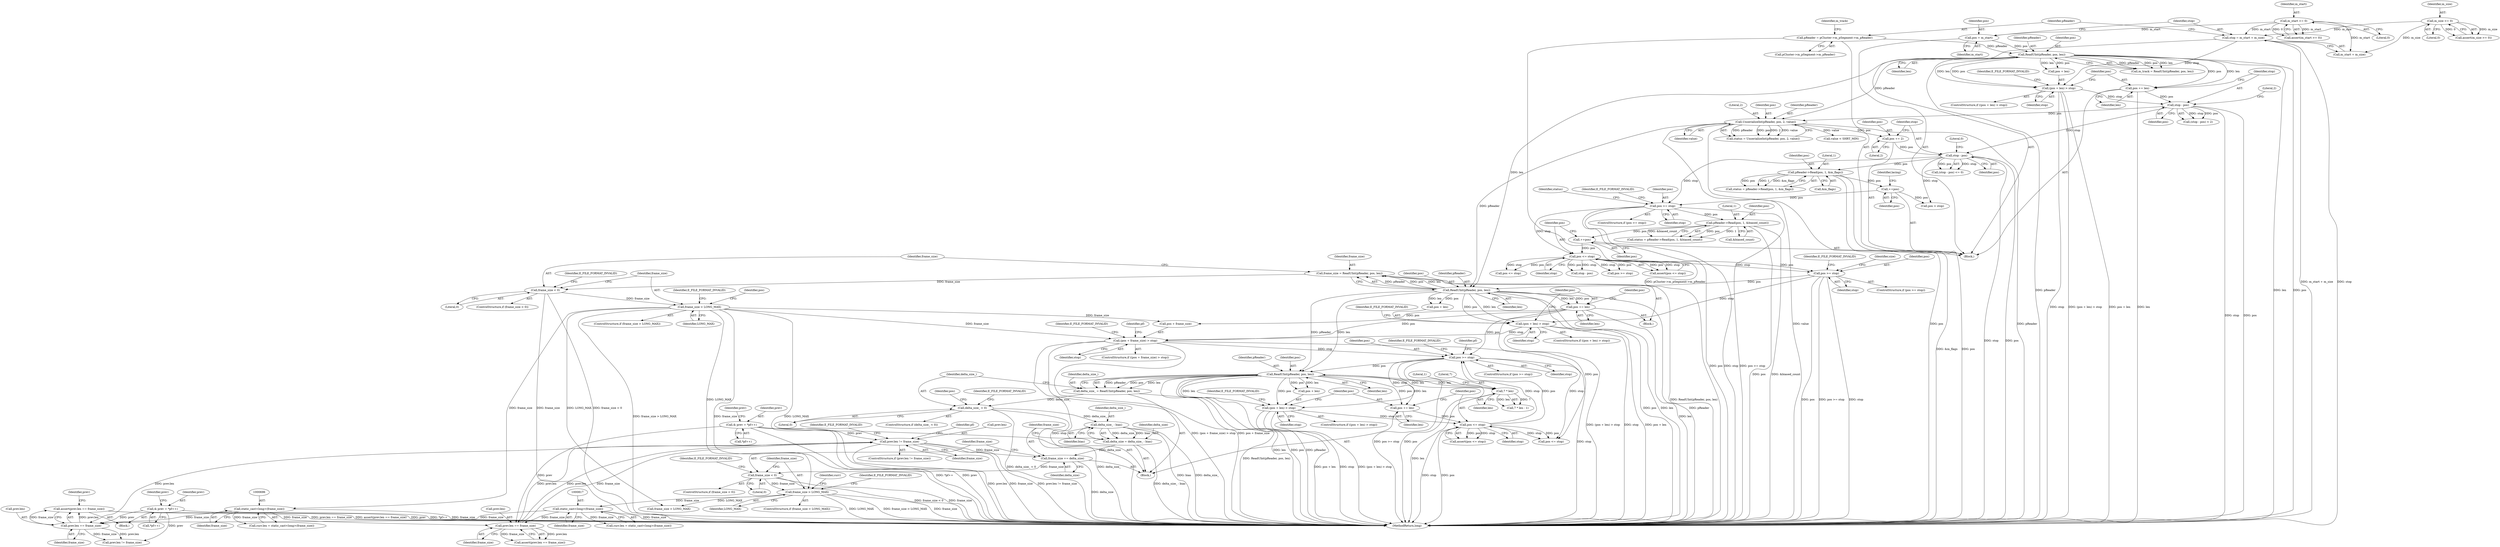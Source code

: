digraph "0_Android_cc274e2abe8b2a6698a5c47d8aa4bb45f1f9538d_33@API" {
"1000841" [label="(Call,assert(prev.len == frame_size))"];
"1000842" [label="(Call,prev.len == frame_size)"];
"1000733" [label="(Call,prev.len != frame_size)"];
"1000721" [label="(Call,& prev = *pf++)"];
"1000727" [label="(Call,prev.len == frame_size)"];
"1000695" [label="(Call,static_cast<long>(frame_size))"];
"1000647" [label="(Call,frame_size > LONG_MAX)"];
"1000641" [label="(Call,frame_size < 0)"];
"1000634" [label="(Call,frame_size = ReadUInt(pReader, pos, len))"];
"1000636" [label="(Call,ReadUInt(pReader, pos, len))"];
"1000212" [label="(Call,UnserializeInt(pReader, pos, 2, value))"];
"1000179" [label="(Call,ReadUInt(pReader, pos, len))"];
"1000170" [label="(Call,pReader = pCluster->m_pSegment->m_pReader)"];
"1000160" [label="(Call,pos = m_start)"];
"1000140" [label="(Call,m_start >= 0)"];
"1000202" [label="(Call,stop - pos)"];
"1000190" [label="(Call,(pos + len) > stop)"];
"1000164" [label="(Call,stop = m_start + m_size)"];
"1000144" [label="(Call,m_size >= 0)"];
"1000197" [label="(Call,pos += len)"];
"1000620" [label="(Call,pos >= stop)"];
"1000342" [label="(Call,pos <= stop)"];
"1000339" [label="(Call,++pos)"];
"1000330" [label="(Call,pReader->Read(pos, 1, &biased_count))"];
"1000322" [label="(Call,pos >= stop)"];
"1000269" [label="(Call,++pos)"];
"1000251" [label="(Call,pReader->Read(pos, 1, &m_flags))"];
"1000243" [label="(Call,stop - pos)"];
"1000238" [label="(Call,pos += 2)"];
"1000816" [label="(Call,static_cast<long>(frame_size))"];
"1000807" [label="(Call,frame_size > LONG_MAX)"];
"1000801" [label="(Call,frame_size < 0)"];
"1000797" [label="(Call,frame_size += delta_size)"];
"1000792" [label="(Call,delta_size = delta_size_ - bias)"];
"1000794" [label="(Call,delta_size_ - bias)"];
"1000762" [label="(Call,delta_size_ < 0)"];
"1000755" [label="(Call,delta_size_ = ReadUInt(pReader, pos, len))"];
"1000757" [label="(Call,ReadUInt(pReader, pos, len))"];
"1000711" [label="(Call,pos >= stop)"];
"1000779" [label="(Call,pos <= stop)"];
"1000775" [label="(Call,pos += len)"];
"1000768" [label="(Call,(pos + len) > stop)"];
"1000660" [label="(Call,pos += len)"];
"1000664" [label="(Call,(pos + frame_size) > stop)"];
"1000653" [label="(Call,(pos + len) > stop)"];
"1000786" [label="(Call,7 * len)"];
"1000836" [label="(Call,& prev = *pf++)"];
"1000643" [label="(Literal,0)"];
"1000177" [label="(Call,m_track = ReadUInt(pReader, pos, len))"];
"1000797" [label="(Call,frame_size += delta_size)"];
"1000243" [label="(Call,stop - pos)"];
"1000254" [label="(Call,&m_flags)"];
"1000841" [label="(Call,assert(prev.len == frame_size))"];
"1000764" [label="(Literal,0)"];
"1000808" [label="(Identifier,frame_size)"];
"1000269" [label="(Call,++pos)"];
"1000762" [label="(Call,delta_size_ < 0)"];
"1000769" [label="(Call,pos + len)"];
"1000809" [label="(Identifier,LONG_MAX)"];
"1000321" [label="(ControlStructure,if (pos >= stop))"];
"1000170" [label="(Call,pReader = pCluster->m_pSegment->m_pReader)"];
"1000660" [label="(Call,pos += len)"];
"1000222" [label="(Call,value < SHRT_MIN)"];
"1000332" [label="(Literal,1)"];
"1000763" [label="(Identifier,delta_size_)"];
"1000756" [label="(Identifier,delta_size_)"];
"1000322" [label="(Call,pos >= stop)"];
"1000723" [label="(Call,*pf++)"];
"1000728" [label="(Call,prev.len)"];
"1000761" [label="(ControlStructure,if (delta_size_ < 0))"];
"1000659" [label="(Identifier,E_FILE_FORMAT_INVALID)"];
"1000734" [label="(Call,prev.len)"];
"1000722" [label="(Identifier,prev)"];
"1000636" [label="(Call,ReadUInt(pReader, pos, len))"];
"1000249" [label="(Call,status = pReader->Read(pos, 1, &m_flags))"];
"1000344" [label="(Identifier,stop)"];
"1000545" [label="(Call,stop - pos)"];
"1000210" [label="(Call,status = UnserializeInt(pReader, pos, 2, value))"];
"1000709" [label="(Block,)"];
"1000614" [label="(Block,)"];
"1000331" [label="(Identifier,pos)"];
"1000171" [label="(Identifier,pReader)"];
"1000645" [label="(Identifier,E_FILE_FORMAT_INVALID)"];
"1000178" [label="(Identifier,m_track)"];
"1000199" [label="(Identifier,len)"];
"1000814" [label="(Identifier,curr)"];
"1000767" [label="(ControlStructure,if ((pos + len) > stop))"];
"1000661" [label="(Identifier,pos)"];
"1000794" [label="(Call,delta_size_ - bias)"];
"1000246" [label="(Literal,0)"];
"1000212" [label="(Call,UnserializeInt(pReader, pos, 2, value))"];
"1000787" [label="(Literal,7)"];
"1000641" [label="(Call,frame_size < 0)"];
"1000768" [label="(Call,(pos + len) > stop)"];
"1000161" [label="(Identifier,pos)"];
"1000777" [label="(Identifier,len)"];
"1000760" [label="(Identifier,len)"];
"1000333" [label="(Call,&biased_count)"];
"1000620" [label="(Call,pos >= stop)"];
"1000800" [label="(ControlStructure,if (frame_size < 0))"];
"1000718" [label="(Identifier,pf)"];
"1000759" [label="(Identifier,pos)"];
"1000146" [label="(Literal,0)"];
"1000343" [label="(Identifier,pos)"];
"1000328" [label="(Call,status = pReader->Read(pos, 1, &biased_count))"];
"1000837" [label="(Identifier,prev)"];
"1000242" [label="(Call,(stop - pos) <= 0)"];
"1000323" [label="(Identifier,pos)"];
"1000665" [label="(Call,pos + frame_size)"];
"1000245" [label="(Identifier,pos)"];
"1000666" [label="(Identifier,pos)"];
"1000179" [label="(Call,ReadUInt(pReader, pos, len))"];
"1000755" [label="(Call,delta_size_ = ReadUInt(pReader, pos, len))"];
"1000329" [label="(Identifier,status)"];
"1000180" [label="(Identifier,pReader)"];
"1000144" [label="(Call,m_size >= 0)"];
"1000846" [label="(Identifier,frame_size)"];
"1000635" [label="(Identifier,frame_size)"];
"1000757" [label="(Call,ReadUInt(pReader, pos, len))"];
"1000758" [label="(Identifier,pReader)"];
"1000712" [label="(Identifier,pos)"];
"1000205" [label="(Literal,2)"];
"1000649" [label="(Identifier,LONG_MAX)"];
"1000642" [label="(Identifier,frame_size)"];
"1000638" [label="(Identifier,pos)"];
"1000766" [label="(Identifier,E_FILE_FORMAT_INVALID)"];
"1000805" [label="(Identifier,E_FILE_FORMAT_INVALID)"];
"1000203" [label="(Identifier,stop)"];
"1000634" [label="(Call,frame_size = ReadUInt(pReader, pos, len))"];
"1000244" [label="(Identifier,stop)"];
"1000732" [label="(ControlStructure,if (prev.len != frame_size))"];
"1000190" [label="(Call,(pos + len) > stop)"];
"1000737" [label="(Identifier,frame_size)"];
"1000621" [label="(Identifier,pos)"];
"1000788" [label="(Identifier,len)"];
"1000710" [label="(ControlStructure,if (pos >= stop))"];
"1000162" [label="(Identifier,m_start)"];
"1000202" [label="(Call,stop - pos)"];
"1000818" [label="(Identifier,frame_size)"];
"1000143" [label="(Call,assert(m_size >= 0))"];
"1000770" [label="(Identifier,pos)"];
"1000713" [label="(Identifier,stop)"];
"1000216" [label="(Identifier,value)"];
"1000774" [label="(Identifier,E_FILE_FORMAT_INVALID)"];
"1000836" [label="(Call,& prev = *pf++)"];
"1000727" [label="(Call,prev.len == frame_size)"];
"1000942" [label="(MethodReturn,long)"];
"1000238" [label="(Call,pos += 2)"];
"1000141" [label="(Identifier,m_start)"];
"1000277" [label="(Call,pos > stop)"];
"1000711" [label="(Call,pos >= stop)"];
"1000624" [label="(Identifier,E_FILE_FORMAT_INVALID)"];
"1000172" [label="(Call,pCluster->m_pSegment->m_pReader)"];
"1000793" [label="(Identifier,delta_size)"];
"1000786" [label="(Call,7 * len)"];
"1000779" [label="(Call,pos <= stop)"];
"1000191" [label="(Call,pos + len)"];
"1000140" [label="(Call,m_start >= 0)"];
"1000392" [label="(Call,pos >= stop)"];
"1000273" [label="(Identifier,lacing)"];
"1000843" [label="(Call,prev.len)"];
"1000122" [label="(Block,)"];
"1000139" [label="(Call,assert(m_start >= 0))"];
"1000828" [label="(Call,pos <= stop)"];
"1000251" [label="(Call,pReader->Read(pos, 1, &m_flags))"];
"1000739" [label="(Identifier,E_FILE_FORMAT_INVALID)"];
"1000324" [label="(Identifier,stop)"];
"1000662" [label="(Identifier,len)"];
"1000270" [label="(Identifier,pos)"];
"1000775" [label="(Call,pos += len)"];
"1000842" [label="(Call,prev.len == frame_size)"];
"1000781" [label="(Identifier,stop)"];
"1000647" [label="(Call,frame_size > LONG_MAX)"];
"1000213" [label="(Identifier,pReader)"];
"1000198" [label="(Identifier,pos)"];
"1000622" [label="(Identifier,stop)"];
"1000657" [label="(Identifier,stop)"];
"1000776" [label="(Identifier,pos)"];
"1000731" [label="(Identifier,frame_size)"];
"1000330" [label="(Call,pReader->Read(pos, 1, &biased_count))"];
"1000664" [label="(Call,(pos + frame_size) > stop)"];
"1000721" [label="(Call,& prev = *pf++)"];
"1000215" [label="(Literal,2)"];
"1000803" [label="(Literal,0)"];
"1000785" [label="(Call,7 * len - 1)"];
"1000651" [label="(Identifier,E_FILE_FORMAT_INVALID)"];
"1000326" [label="(Identifier,E_FILE_FORMAT_INVALID)"];
"1000802" [label="(Identifier,frame_size)"];
"1000668" [label="(Identifier,stop)"];
"1000652" [label="(ControlStructure,if ((pos + len) > stop))"];
"1000640" [label="(ControlStructure,if (frame_size < 0))"];
"1000339" [label="(Call,++pos)"];
"1000801" [label="(Call,frame_size < 0)"];
"1000778" [label="(Call,assert(pos <= stop))"];
"1000619" [label="(ControlStructure,if (pos >= stop))"];
"1000789" [label="(Literal,1)"];
"1000695" [label="(Call,static_cast<long>(frame_size))"];
"1000341" [label="(Call,assert(pos <= stop))"];
"1000204" [label="(Identifier,pos)"];
"1000733" [label="(Call,prev.len != frame_size)"];
"1000201" [label="(Call,(stop - pos) < 2)"];
"1000239" [label="(Identifier,pos)"];
"1000807" [label="(Call,frame_size > LONG_MAX)"];
"1000697" [label="(Identifier,frame_size)"];
"1000639" [label="(Identifier,len)"];
"1000189" [label="(ControlStructure,if ((pos + len) > stop))"];
"1000627" [label="(Identifier,size)"];
"1000182" [label="(Identifier,len)"];
"1000729" [label="(Identifier,prev)"];
"1000637" [label="(Identifier,pReader)"];
"1000653" [label="(Call,(pos + len) > stop)"];
"1000197" [label="(Call,pos += len)"];
"1000165" [label="(Identifier,stop)"];
"1000655" [label="(Identifier,pos)"];
"1000164" [label="(Call,stop = m_start + m_size)"];
"1000772" [label="(Identifier,stop)"];
"1000850" [label="(Identifier,prev)"];
"1000648" [label="(Identifier,frame_size)"];
"1000715" [label="(Identifier,E_FILE_FORMAT_INVALID)"];
"1000726" [label="(Call,assert(prev.len == frame_size))"];
"1000798" [label="(Identifier,frame_size)"];
"1000194" [label="(Identifier,stop)"];
"1000214" [label="(Identifier,pos)"];
"1000166" [label="(Call,m_start + m_size)"];
"1000448" [label="(Call,pos <= stop)"];
"1000654" [label="(Call,pos + len)"];
"1000160" [label="(Call,pos = m_start)"];
"1000838" [label="(Call,*pf++)"];
"1000795" [label="(Identifier,delta_size_)"];
"1000252" [label="(Identifier,pos)"];
"1000796" [label="(Identifier,bias)"];
"1000780" [label="(Identifier,pos)"];
"1000811" [label="(Identifier,E_FILE_FORMAT_INVALID)"];
"1000342" [label="(Call,pos <= stop)"];
"1000181" [label="(Identifier,pos)"];
"1000816" [label="(Call,static_cast<long>(frame_size))"];
"1000792" [label="(Call,delta_size = delta_size_ - bias)"];
"1000663" [label="(ControlStructure,if ((pos + frame_size) > stop))"];
"1000253" [label="(Literal,1)"];
"1000673" [label="(Identifier,pf)"];
"1000742" [label="(Identifier,pf)"];
"1000646" [label="(ControlStructure,if (frame_size > LONG_MAX))"];
"1000844" [label="(Identifier,prev)"];
"1000691" [label="(Call,curr.len = static_cast<long>(frame_size))"];
"1000799" [label="(Identifier,delta_size)"];
"1000670" [label="(Identifier,E_FILE_FORMAT_INVALID)"];
"1000848" [label="(Call,prev.len != frame_size)"];
"1000240" [label="(Literal,2)"];
"1000340" [label="(Identifier,pos)"];
"1000142" [label="(Literal,0)"];
"1000826" [label="(Block,)"];
"1000196" [label="(Identifier,E_FILE_FORMAT_INVALID)"];
"1000812" [label="(Call,curr.len = static_cast<long>(frame_size))"];
"1000806" [label="(ControlStructure,if (frame_size > LONG_MAX))"];
"1000892" [label="(Call,frame_size > LONG_MAX)"];
"1000145" [label="(Identifier,m_size)"];
"1000841" -> "1000826"  [label="AST: "];
"1000841" -> "1000842"  [label="CFG: "];
"1000842" -> "1000841"  [label="AST: "];
"1000850" -> "1000841"  [label="CFG: "];
"1000841" -> "1000942"  [label="DDG: prev.len == frame_size"];
"1000841" -> "1000942"  [label="DDG: assert(prev.len == frame_size)"];
"1000842" -> "1000841"  [label="DDG: prev.len"];
"1000842" -> "1000841"  [label="DDG: frame_size"];
"1000842" -> "1000846"  [label="CFG: "];
"1000843" -> "1000842"  [label="AST: "];
"1000846" -> "1000842"  [label="AST: "];
"1000733" -> "1000842"  [label="DDG: prev.len"];
"1000836" -> "1000842"  [label="DDG: prev"];
"1000695" -> "1000842"  [label="DDG: frame_size"];
"1000816" -> "1000842"  [label="DDG: frame_size"];
"1000842" -> "1000848"  [label="DDG: prev.len"];
"1000842" -> "1000848"  [label="DDG: frame_size"];
"1000733" -> "1000732"  [label="AST: "];
"1000733" -> "1000737"  [label="CFG: "];
"1000734" -> "1000733"  [label="AST: "];
"1000737" -> "1000733"  [label="AST: "];
"1000739" -> "1000733"  [label="CFG: "];
"1000742" -> "1000733"  [label="CFG: "];
"1000733" -> "1000942"  [label="DDG: prev.len"];
"1000733" -> "1000942"  [label="DDG: frame_size"];
"1000733" -> "1000942"  [label="DDG: prev.len != frame_size"];
"1000733" -> "1000727"  [label="DDG: prev.len"];
"1000721" -> "1000733"  [label="DDG: prev"];
"1000727" -> "1000733"  [label="DDG: prev.len"];
"1000727" -> "1000733"  [label="DDG: frame_size"];
"1000733" -> "1000797"  [label="DDG: frame_size"];
"1000721" -> "1000709"  [label="AST: "];
"1000721" -> "1000723"  [label="CFG: "];
"1000722" -> "1000721"  [label="AST: "];
"1000723" -> "1000721"  [label="AST: "];
"1000729" -> "1000721"  [label="CFG: "];
"1000721" -> "1000942"  [label="DDG: prev"];
"1000721" -> "1000942"  [label="DDG: *pf++"];
"1000721" -> "1000727"  [label="DDG: prev"];
"1000727" -> "1000726"  [label="AST: "];
"1000727" -> "1000731"  [label="CFG: "];
"1000728" -> "1000727"  [label="AST: "];
"1000731" -> "1000727"  [label="AST: "];
"1000726" -> "1000727"  [label="CFG: "];
"1000727" -> "1000726"  [label="DDG: prev.len"];
"1000727" -> "1000726"  [label="DDG: frame_size"];
"1000695" -> "1000727"  [label="DDG: frame_size"];
"1000816" -> "1000727"  [label="DDG: frame_size"];
"1000695" -> "1000691"  [label="AST: "];
"1000695" -> "1000697"  [label="CFG: "];
"1000696" -> "1000695"  [label="AST: "];
"1000697" -> "1000695"  [label="AST: "];
"1000691" -> "1000695"  [label="CFG: "];
"1000695" -> "1000942"  [label="DDG: frame_size"];
"1000695" -> "1000691"  [label="DDG: frame_size"];
"1000647" -> "1000695"  [label="DDG: frame_size"];
"1000647" -> "1000646"  [label="AST: "];
"1000647" -> "1000649"  [label="CFG: "];
"1000648" -> "1000647"  [label="AST: "];
"1000649" -> "1000647"  [label="AST: "];
"1000651" -> "1000647"  [label="CFG: "];
"1000655" -> "1000647"  [label="CFG: "];
"1000647" -> "1000942"  [label="DDG: frame_size > LONG_MAX"];
"1000647" -> "1000942"  [label="DDG: frame_size"];
"1000647" -> "1000942"  [label="DDG: LONG_MAX"];
"1000641" -> "1000647"  [label="DDG: frame_size"];
"1000647" -> "1000664"  [label="DDG: frame_size"];
"1000647" -> "1000665"  [label="DDG: frame_size"];
"1000647" -> "1000807"  [label="DDG: LONG_MAX"];
"1000647" -> "1000892"  [label="DDG: LONG_MAX"];
"1000641" -> "1000640"  [label="AST: "];
"1000641" -> "1000643"  [label="CFG: "];
"1000642" -> "1000641"  [label="AST: "];
"1000643" -> "1000641"  [label="AST: "];
"1000645" -> "1000641"  [label="CFG: "];
"1000648" -> "1000641"  [label="CFG: "];
"1000641" -> "1000942"  [label="DDG: frame_size < 0"];
"1000641" -> "1000942"  [label="DDG: frame_size"];
"1000634" -> "1000641"  [label="DDG: frame_size"];
"1000634" -> "1000614"  [label="AST: "];
"1000634" -> "1000636"  [label="CFG: "];
"1000635" -> "1000634"  [label="AST: "];
"1000636" -> "1000634"  [label="AST: "];
"1000642" -> "1000634"  [label="CFG: "];
"1000634" -> "1000942"  [label="DDG: ReadUInt(pReader, pos, len)"];
"1000636" -> "1000634"  [label="DDG: pReader"];
"1000636" -> "1000634"  [label="DDG: pos"];
"1000636" -> "1000634"  [label="DDG: len"];
"1000636" -> "1000639"  [label="CFG: "];
"1000637" -> "1000636"  [label="AST: "];
"1000638" -> "1000636"  [label="AST: "];
"1000639" -> "1000636"  [label="AST: "];
"1000636" -> "1000942"  [label="DDG: pos"];
"1000636" -> "1000942"  [label="DDG: len"];
"1000636" -> "1000942"  [label="DDG: pReader"];
"1000212" -> "1000636"  [label="DDG: pReader"];
"1000620" -> "1000636"  [label="DDG: pos"];
"1000179" -> "1000636"  [label="DDG: len"];
"1000636" -> "1000653"  [label="DDG: pos"];
"1000636" -> "1000653"  [label="DDG: len"];
"1000636" -> "1000654"  [label="DDG: pos"];
"1000636" -> "1000654"  [label="DDG: len"];
"1000636" -> "1000660"  [label="DDG: len"];
"1000636" -> "1000660"  [label="DDG: pos"];
"1000636" -> "1000757"  [label="DDG: pReader"];
"1000636" -> "1000757"  [label="DDG: len"];
"1000212" -> "1000210"  [label="AST: "];
"1000212" -> "1000216"  [label="CFG: "];
"1000213" -> "1000212"  [label="AST: "];
"1000214" -> "1000212"  [label="AST: "];
"1000215" -> "1000212"  [label="AST: "];
"1000216" -> "1000212"  [label="AST: "];
"1000210" -> "1000212"  [label="CFG: "];
"1000212" -> "1000942"  [label="DDG: value"];
"1000212" -> "1000942"  [label="DDG: pos"];
"1000212" -> "1000942"  [label="DDG: pReader"];
"1000212" -> "1000210"  [label="DDG: pReader"];
"1000212" -> "1000210"  [label="DDG: pos"];
"1000212" -> "1000210"  [label="DDG: 2"];
"1000212" -> "1000210"  [label="DDG: value"];
"1000179" -> "1000212"  [label="DDG: pReader"];
"1000202" -> "1000212"  [label="DDG: pos"];
"1000212" -> "1000222"  [label="DDG: value"];
"1000212" -> "1000238"  [label="DDG: pos"];
"1000179" -> "1000177"  [label="AST: "];
"1000179" -> "1000182"  [label="CFG: "];
"1000180" -> "1000179"  [label="AST: "];
"1000181" -> "1000179"  [label="AST: "];
"1000182" -> "1000179"  [label="AST: "];
"1000177" -> "1000179"  [label="CFG: "];
"1000179" -> "1000942"  [label="DDG: len"];
"1000179" -> "1000942"  [label="DDG: pos"];
"1000179" -> "1000942"  [label="DDG: pReader"];
"1000179" -> "1000177"  [label="DDG: pReader"];
"1000179" -> "1000177"  [label="DDG: pos"];
"1000179" -> "1000177"  [label="DDG: len"];
"1000170" -> "1000179"  [label="DDG: pReader"];
"1000160" -> "1000179"  [label="DDG: pos"];
"1000179" -> "1000190"  [label="DDG: pos"];
"1000179" -> "1000190"  [label="DDG: len"];
"1000179" -> "1000191"  [label="DDG: pos"];
"1000179" -> "1000191"  [label="DDG: len"];
"1000179" -> "1000197"  [label="DDG: len"];
"1000179" -> "1000197"  [label="DDG: pos"];
"1000170" -> "1000122"  [label="AST: "];
"1000170" -> "1000172"  [label="CFG: "];
"1000171" -> "1000170"  [label="AST: "];
"1000172" -> "1000170"  [label="AST: "];
"1000178" -> "1000170"  [label="CFG: "];
"1000170" -> "1000942"  [label="DDG: pCluster->m_pSegment->m_pReader"];
"1000160" -> "1000122"  [label="AST: "];
"1000160" -> "1000162"  [label="CFG: "];
"1000161" -> "1000160"  [label="AST: "];
"1000162" -> "1000160"  [label="AST: "];
"1000165" -> "1000160"  [label="CFG: "];
"1000140" -> "1000160"  [label="DDG: m_start"];
"1000140" -> "1000139"  [label="AST: "];
"1000140" -> "1000142"  [label="CFG: "];
"1000141" -> "1000140"  [label="AST: "];
"1000142" -> "1000140"  [label="AST: "];
"1000139" -> "1000140"  [label="CFG: "];
"1000140" -> "1000139"  [label="DDG: m_start"];
"1000140" -> "1000139"  [label="DDG: 0"];
"1000140" -> "1000164"  [label="DDG: m_start"];
"1000140" -> "1000166"  [label="DDG: m_start"];
"1000202" -> "1000201"  [label="AST: "];
"1000202" -> "1000204"  [label="CFG: "];
"1000203" -> "1000202"  [label="AST: "];
"1000204" -> "1000202"  [label="AST: "];
"1000205" -> "1000202"  [label="CFG: "];
"1000202" -> "1000942"  [label="DDG: stop"];
"1000202" -> "1000942"  [label="DDG: pos"];
"1000202" -> "1000201"  [label="DDG: stop"];
"1000202" -> "1000201"  [label="DDG: pos"];
"1000190" -> "1000202"  [label="DDG: stop"];
"1000197" -> "1000202"  [label="DDG: pos"];
"1000202" -> "1000243"  [label="DDG: stop"];
"1000190" -> "1000189"  [label="AST: "];
"1000190" -> "1000194"  [label="CFG: "];
"1000191" -> "1000190"  [label="AST: "];
"1000194" -> "1000190"  [label="AST: "];
"1000196" -> "1000190"  [label="CFG: "];
"1000198" -> "1000190"  [label="CFG: "];
"1000190" -> "1000942"  [label="DDG: stop"];
"1000190" -> "1000942"  [label="DDG: (pos + len) > stop"];
"1000190" -> "1000942"  [label="DDG: pos + len"];
"1000164" -> "1000190"  [label="DDG: stop"];
"1000164" -> "1000122"  [label="AST: "];
"1000164" -> "1000166"  [label="CFG: "];
"1000165" -> "1000164"  [label="AST: "];
"1000166" -> "1000164"  [label="AST: "];
"1000171" -> "1000164"  [label="CFG: "];
"1000164" -> "1000942"  [label="DDG: m_start + m_size"];
"1000164" -> "1000942"  [label="DDG: stop"];
"1000144" -> "1000164"  [label="DDG: m_size"];
"1000144" -> "1000143"  [label="AST: "];
"1000144" -> "1000146"  [label="CFG: "];
"1000145" -> "1000144"  [label="AST: "];
"1000146" -> "1000144"  [label="AST: "];
"1000143" -> "1000144"  [label="CFG: "];
"1000144" -> "1000143"  [label="DDG: m_size"];
"1000144" -> "1000143"  [label="DDG: 0"];
"1000144" -> "1000166"  [label="DDG: m_size"];
"1000197" -> "1000122"  [label="AST: "];
"1000197" -> "1000199"  [label="CFG: "];
"1000198" -> "1000197"  [label="AST: "];
"1000199" -> "1000197"  [label="AST: "];
"1000203" -> "1000197"  [label="CFG: "];
"1000197" -> "1000942"  [label="DDG: len"];
"1000620" -> "1000619"  [label="AST: "];
"1000620" -> "1000622"  [label="CFG: "];
"1000621" -> "1000620"  [label="AST: "];
"1000622" -> "1000620"  [label="AST: "];
"1000624" -> "1000620"  [label="CFG: "];
"1000627" -> "1000620"  [label="CFG: "];
"1000620" -> "1000942"  [label="DDG: stop"];
"1000620" -> "1000942"  [label="DDG: pos"];
"1000620" -> "1000942"  [label="DDG: pos >= stop"];
"1000342" -> "1000620"  [label="DDG: pos"];
"1000342" -> "1000620"  [label="DDG: stop"];
"1000620" -> "1000653"  [label="DDG: stop"];
"1000342" -> "1000341"  [label="AST: "];
"1000342" -> "1000344"  [label="CFG: "];
"1000343" -> "1000342"  [label="AST: "];
"1000344" -> "1000342"  [label="AST: "];
"1000341" -> "1000342"  [label="CFG: "];
"1000342" -> "1000341"  [label="DDG: pos"];
"1000342" -> "1000341"  [label="DDG: stop"];
"1000339" -> "1000342"  [label="DDG: pos"];
"1000322" -> "1000342"  [label="DDG: stop"];
"1000342" -> "1000392"  [label="DDG: pos"];
"1000342" -> "1000392"  [label="DDG: stop"];
"1000342" -> "1000448"  [label="DDG: pos"];
"1000342" -> "1000448"  [label="DDG: stop"];
"1000342" -> "1000545"  [label="DDG: stop"];
"1000342" -> "1000545"  [label="DDG: pos"];
"1000339" -> "1000122"  [label="AST: "];
"1000339" -> "1000340"  [label="CFG: "];
"1000340" -> "1000339"  [label="AST: "];
"1000343" -> "1000339"  [label="CFG: "];
"1000330" -> "1000339"  [label="DDG: pos"];
"1000330" -> "1000328"  [label="AST: "];
"1000330" -> "1000333"  [label="CFG: "];
"1000331" -> "1000330"  [label="AST: "];
"1000332" -> "1000330"  [label="AST: "];
"1000333" -> "1000330"  [label="AST: "];
"1000328" -> "1000330"  [label="CFG: "];
"1000330" -> "1000942"  [label="DDG: pos"];
"1000330" -> "1000942"  [label="DDG: &biased_count"];
"1000330" -> "1000328"  [label="DDG: pos"];
"1000330" -> "1000328"  [label="DDG: 1"];
"1000330" -> "1000328"  [label="DDG: &biased_count"];
"1000322" -> "1000330"  [label="DDG: pos"];
"1000322" -> "1000321"  [label="AST: "];
"1000322" -> "1000324"  [label="CFG: "];
"1000323" -> "1000322"  [label="AST: "];
"1000324" -> "1000322"  [label="AST: "];
"1000326" -> "1000322"  [label="CFG: "];
"1000329" -> "1000322"  [label="CFG: "];
"1000322" -> "1000942"  [label="DDG: stop"];
"1000322" -> "1000942"  [label="DDG: pos >= stop"];
"1000322" -> "1000942"  [label="DDG: pos"];
"1000269" -> "1000322"  [label="DDG: pos"];
"1000243" -> "1000322"  [label="DDG: stop"];
"1000269" -> "1000122"  [label="AST: "];
"1000269" -> "1000270"  [label="CFG: "];
"1000270" -> "1000269"  [label="AST: "];
"1000273" -> "1000269"  [label="CFG: "];
"1000251" -> "1000269"  [label="DDG: pos"];
"1000269" -> "1000277"  [label="DDG: pos"];
"1000251" -> "1000249"  [label="AST: "];
"1000251" -> "1000254"  [label="CFG: "];
"1000252" -> "1000251"  [label="AST: "];
"1000253" -> "1000251"  [label="AST: "];
"1000254" -> "1000251"  [label="AST: "];
"1000249" -> "1000251"  [label="CFG: "];
"1000251" -> "1000942"  [label="DDG: &m_flags"];
"1000251" -> "1000942"  [label="DDG: pos"];
"1000251" -> "1000249"  [label="DDG: pos"];
"1000251" -> "1000249"  [label="DDG: 1"];
"1000251" -> "1000249"  [label="DDG: &m_flags"];
"1000243" -> "1000251"  [label="DDG: pos"];
"1000243" -> "1000242"  [label="AST: "];
"1000243" -> "1000245"  [label="CFG: "];
"1000244" -> "1000243"  [label="AST: "];
"1000245" -> "1000243"  [label="AST: "];
"1000246" -> "1000243"  [label="CFG: "];
"1000243" -> "1000942"  [label="DDG: stop"];
"1000243" -> "1000942"  [label="DDG: pos"];
"1000243" -> "1000242"  [label="DDG: stop"];
"1000243" -> "1000242"  [label="DDG: pos"];
"1000238" -> "1000243"  [label="DDG: pos"];
"1000243" -> "1000277"  [label="DDG: stop"];
"1000238" -> "1000122"  [label="AST: "];
"1000238" -> "1000240"  [label="CFG: "];
"1000239" -> "1000238"  [label="AST: "];
"1000240" -> "1000238"  [label="AST: "];
"1000244" -> "1000238"  [label="CFG: "];
"1000816" -> "1000812"  [label="AST: "];
"1000816" -> "1000818"  [label="CFG: "];
"1000817" -> "1000816"  [label="AST: "];
"1000818" -> "1000816"  [label="AST: "];
"1000812" -> "1000816"  [label="CFG: "];
"1000816" -> "1000942"  [label="DDG: frame_size"];
"1000816" -> "1000812"  [label="DDG: frame_size"];
"1000807" -> "1000816"  [label="DDG: frame_size"];
"1000807" -> "1000806"  [label="AST: "];
"1000807" -> "1000809"  [label="CFG: "];
"1000808" -> "1000807"  [label="AST: "];
"1000809" -> "1000807"  [label="AST: "];
"1000811" -> "1000807"  [label="CFG: "];
"1000814" -> "1000807"  [label="CFG: "];
"1000807" -> "1000942"  [label="DDG: frame_size > LONG_MAX"];
"1000807" -> "1000942"  [label="DDG: frame_size"];
"1000807" -> "1000942"  [label="DDG: LONG_MAX"];
"1000801" -> "1000807"  [label="DDG: frame_size"];
"1000807" -> "1000892"  [label="DDG: LONG_MAX"];
"1000801" -> "1000800"  [label="AST: "];
"1000801" -> "1000803"  [label="CFG: "];
"1000802" -> "1000801"  [label="AST: "];
"1000803" -> "1000801"  [label="AST: "];
"1000805" -> "1000801"  [label="CFG: "];
"1000808" -> "1000801"  [label="CFG: "];
"1000801" -> "1000942"  [label="DDG: frame_size"];
"1000801" -> "1000942"  [label="DDG: frame_size < 0"];
"1000797" -> "1000801"  [label="DDG: frame_size"];
"1000797" -> "1000709"  [label="AST: "];
"1000797" -> "1000799"  [label="CFG: "];
"1000798" -> "1000797"  [label="AST: "];
"1000799" -> "1000797"  [label="AST: "];
"1000802" -> "1000797"  [label="CFG: "];
"1000797" -> "1000942"  [label="DDG: delta_size"];
"1000792" -> "1000797"  [label="DDG: delta_size"];
"1000792" -> "1000709"  [label="AST: "];
"1000792" -> "1000794"  [label="CFG: "];
"1000793" -> "1000792"  [label="AST: "];
"1000794" -> "1000792"  [label="AST: "];
"1000798" -> "1000792"  [label="CFG: "];
"1000792" -> "1000942"  [label="DDG: delta_size_ - bias"];
"1000794" -> "1000792"  [label="DDG: delta_size_"];
"1000794" -> "1000792"  [label="DDG: bias"];
"1000794" -> "1000796"  [label="CFG: "];
"1000795" -> "1000794"  [label="AST: "];
"1000796" -> "1000794"  [label="AST: "];
"1000794" -> "1000942"  [label="DDG: bias"];
"1000794" -> "1000942"  [label="DDG: delta_size_"];
"1000762" -> "1000794"  [label="DDG: delta_size_"];
"1000762" -> "1000761"  [label="AST: "];
"1000762" -> "1000764"  [label="CFG: "];
"1000763" -> "1000762"  [label="AST: "];
"1000764" -> "1000762"  [label="AST: "];
"1000766" -> "1000762"  [label="CFG: "];
"1000770" -> "1000762"  [label="CFG: "];
"1000762" -> "1000942"  [label="DDG: delta_size_ < 0"];
"1000762" -> "1000942"  [label="DDG: delta_size_"];
"1000755" -> "1000762"  [label="DDG: delta_size_"];
"1000755" -> "1000709"  [label="AST: "];
"1000755" -> "1000757"  [label="CFG: "];
"1000756" -> "1000755"  [label="AST: "];
"1000757" -> "1000755"  [label="AST: "];
"1000763" -> "1000755"  [label="CFG: "];
"1000755" -> "1000942"  [label="DDG: ReadUInt(pReader, pos, len)"];
"1000757" -> "1000755"  [label="DDG: pReader"];
"1000757" -> "1000755"  [label="DDG: pos"];
"1000757" -> "1000755"  [label="DDG: len"];
"1000757" -> "1000760"  [label="CFG: "];
"1000758" -> "1000757"  [label="AST: "];
"1000759" -> "1000757"  [label="AST: "];
"1000760" -> "1000757"  [label="AST: "];
"1000757" -> "1000942"  [label="DDG: pReader"];
"1000757" -> "1000942"  [label="DDG: len"];
"1000757" -> "1000942"  [label="DDG: pos"];
"1000711" -> "1000757"  [label="DDG: pos"];
"1000786" -> "1000757"  [label="DDG: len"];
"1000757" -> "1000768"  [label="DDG: pos"];
"1000757" -> "1000768"  [label="DDG: len"];
"1000757" -> "1000769"  [label="DDG: pos"];
"1000757" -> "1000769"  [label="DDG: len"];
"1000757" -> "1000775"  [label="DDG: len"];
"1000757" -> "1000775"  [label="DDG: pos"];
"1000757" -> "1000786"  [label="DDG: len"];
"1000711" -> "1000710"  [label="AST: "];
"1000711" -> "1000713"  [label="CFG: "];
"1000712" -> "1000711"  [label="AST: "];
"1000713" -> "1000711"  [label="AST: "];
"1000715" -> "1000711"  [label="CFG: "];
"1000718" -> "1000711"  [label="CFG: "];
"1000711" -> "1000942"  [label="DDG: pos >= stop"];
"1000711" -> "1000942"  [label="DDG: pos"];
"1000711" -> "1000942"  [label="DDG: stop"];
"1000779" -> "1000711"  [label="DDG: pos"];
"1000779" -> "1000711"  [label="DDG: stop"];
"1000660" -> "1000711"  [label="DDG: pos"];
"1000664" -> "1000711"  [label="DDG: stop"];
"1000711" -> "1000768"  [label="DDG: stop"];
"1000779" -> "1000778"  [label="AST: "];
"1000779" -> "1000781"  [label="CFG: "];
"1000780" -> "1000779"  [label="AST: "];
"1000781" -> "1000779"  [label="AST: "];
"1000778" -> "1000779"  [label="CFG: "];
"1000779" -> "1000942"  [label="DDG: pos"];
"1000779" -> "1000942"  [label="DDG: stop"];
"1000779" -> "1000778"  [label="DDG: pos"];
"1000779" -> "1000778"  [label="DDG: stop"];
"1000775" -> "1000779"  [label="DDG: pos"];
"1000768" -> "1000779"  [label="DDG: stop"];
"1000779" -> "1000828"  [label="DDG: pos"];
"1000779" -> "1000828"  [label="DDG: stop"];
"1000775" -> "1000709"  [label="AST: "];
"1000775" -> "1000777"  [label="CFG: "];
"1000776" -> "1000775"  [label="AST: "];
"1000777" -> "1000775"  [label="AST: "];
"1000780" -> "1000775"  [label="CFG: "];
"1000768" -> "1000767"  [label="AST: "];
"1000768" -> "1000772"  [label="CFG: "];
"1000769" -> "1000768"  [label="AST: "];
"1000772" -> "1000768"  [label="AST: "];
"1000774" -> "1000768"  [label="CFG: "];
"1000776" -> "1000768"  [label="CFG: "];
"1000768" -> "1000942"  [label="DDG: pos + len"];
"1000768" -> "1000942"  [label="DDG: stop"];
"1000768" -> "1000942"  [label="DDG: (pos + len) > stop"];
"1000660" -> "1000614"  [label="AST: "];
"1000660" -> "1000662"  [label="CFG: "];
"1000661" -> "1000660"  [label="AST: "];
"1000662" -> "1000660"  [label="AST: "];
"1000666" -> "1000660"  [label="CFG: "];
"1000660" -> "1000942"  [label="DDG: len"];
"1000660" -> "1000664"  [label="DDG: pos"];
"1000660" -> "1000665"  [label="DDG: pos"];
"1000660" -> "1000828"  [label="DDG: pos"];
"1000664" -> "1000663"  [label="AST: "];
"1000664" -> "1000668"  [label="CFG: "];
"1000665" -> "1000664"  [label="AST: "];
"1000668" -> "1000664"  [label="AST: "];
"1000670" -> "1000664"  [label="CFG: "];
"1000673" -> "1000664"  [label="CFG: "];
"1000664" -> "1000942"  [label="DDG: stop"];
"1000664" -> "1000942"  [label="DDG: (pos + frame_size) > stop"];
"1000664" -> "1000942"  [label="DDG: pos + frame_size"];
"1000653" -> "1000664"  [label="DDG: stop"];
"1000664" -> "1000828"  [label="DDG: stop"];
"1000653" -> "1000652"  [label="AST: "];
"1000653" -> "1000657"  [label="CFG: "];
"1000654" -> "1000653"  [label="AST: "];
"1000657" -> "1000653"  [label="AST: "];
"1000659" -> "1000653"  [label="CFG: "];
"1000661" -> "1000653"  [label="CFG: "];
"1000653" -> "1000942"  [label="DDG: (pos + len) > stop"];
"1000653" -> "1000942"  [label="DDG: stop"];
"1000653" -> "1000942"  [label="DDG: pos + len"];
"1000786" -> "1000785"  [label="AST: "];
"1000786" -> "1000788"  [label="CFG: "];
"1000787" -> "1000786"  [label="AST: "];
"1000788" -> "1000786"  [label="AST: "];
"1000789" -> "1000786"  [label="CFG: "];
"1000786" -> "1000942"  [label="DDG: len"];
"1000786" -> "1000785"  [label="DDG: 7"];
"1000786" -> "1000785"  [label="DDG: len"];
"1000836" -> "1000826"  [label="AST: "];
"1000836" -> "1000838"  [label="CFG: "];
"1000837" -> "1000836"  [label="AST: "];
"1000838" -> "1000836"  [label="AST: "];
"1000844" -> "1000836"  [label="CFG: "];
"1000836" -> "1000942"  [label="DDG: *pf++"];
"1000836" -> "1000942"  [label="DDG: prev"];
"1000836" -> "1000848"  [label="DDG: prev"];
}
